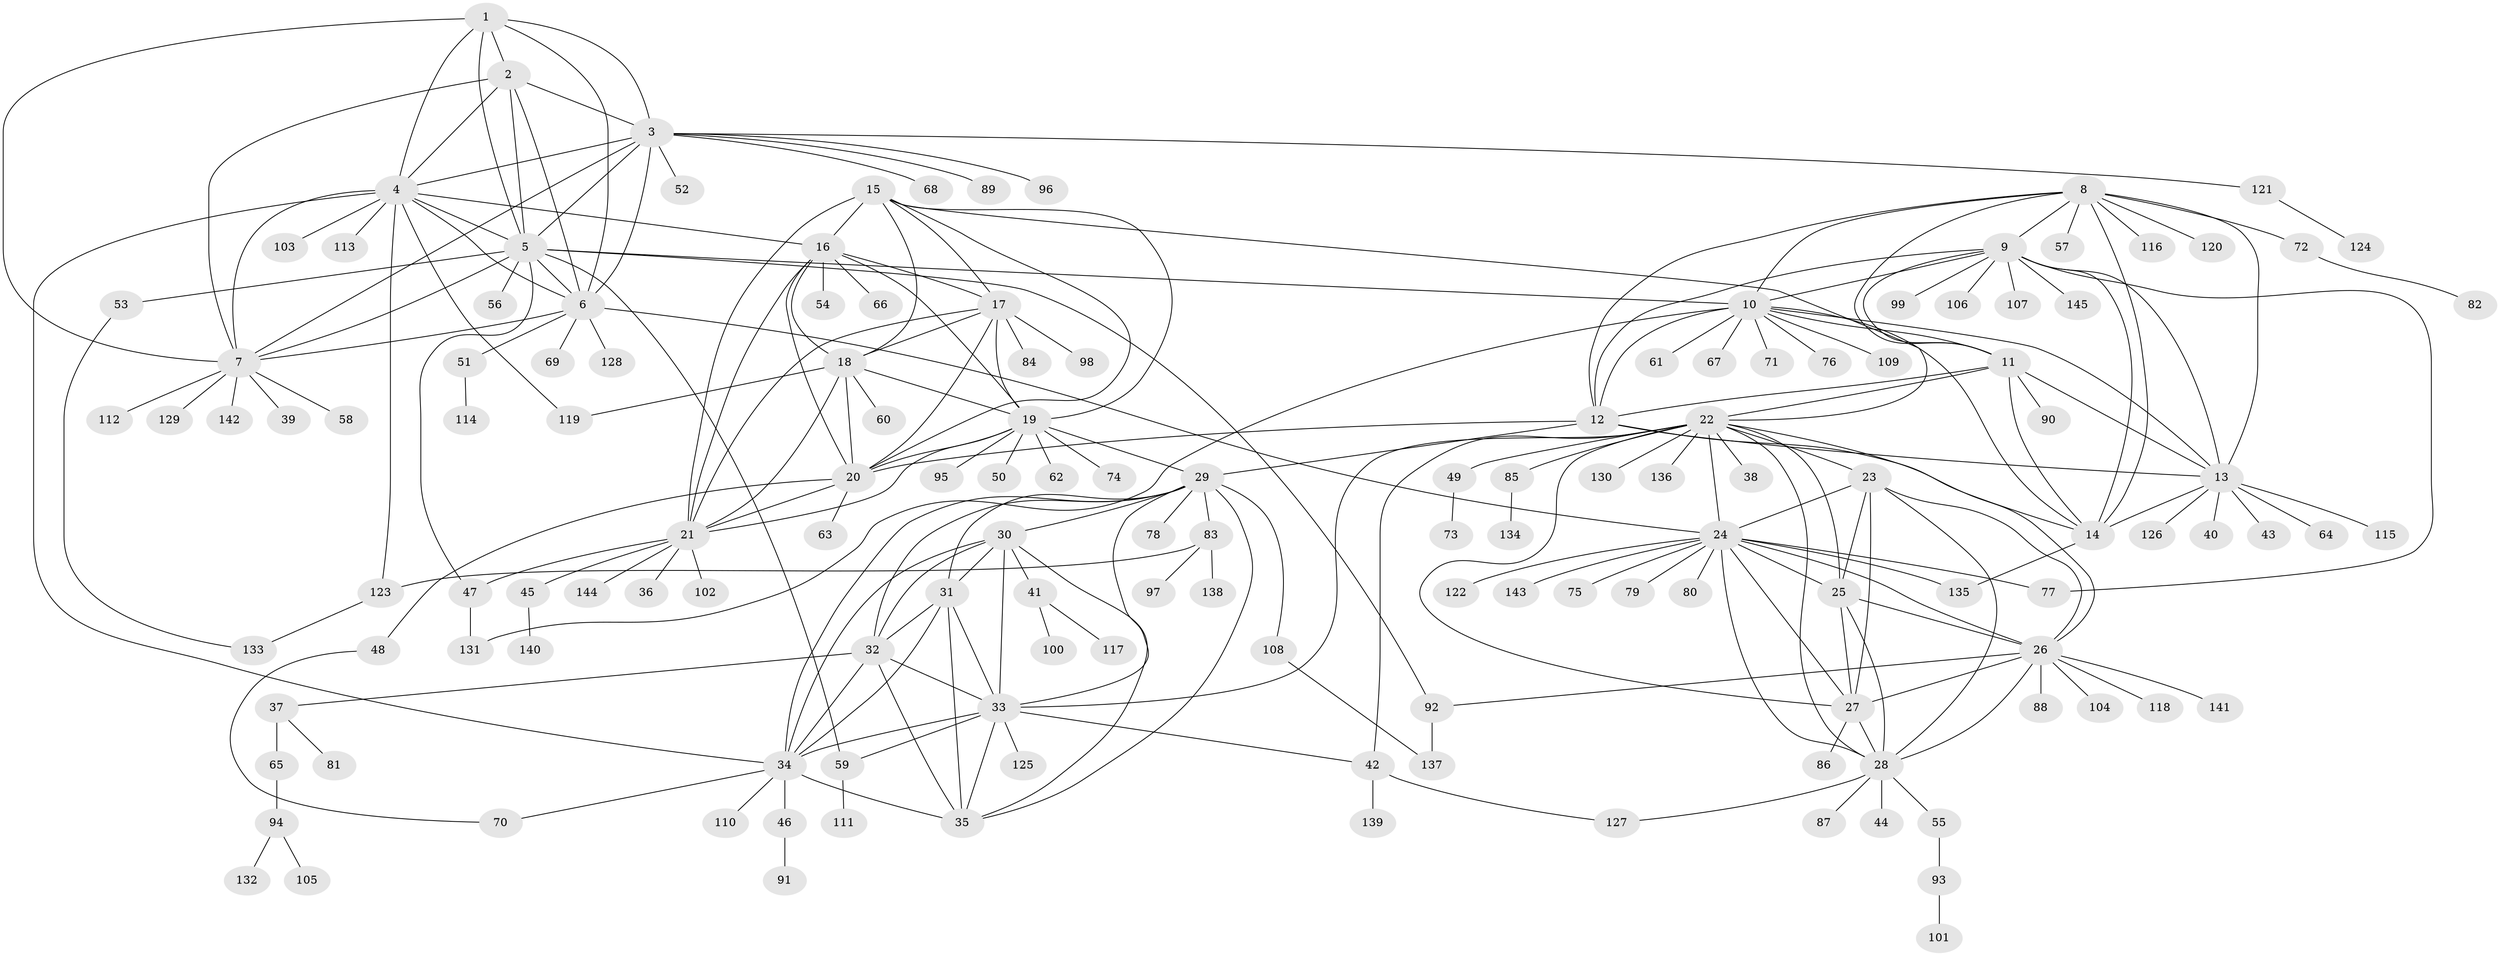 // Generated by graph-tools (version 1.1) at 2025/16/03/09/25 04:16:01]
// undirected, 145 vertices, 238 edges
graph export_dot {
graph [start="1"]
  node [color=gray90,style=filled];
  1;
  2;
  3;
  4;
  5;
  6;
  7;
  8;
  9;
  10;
  11;
  12;
  13;
  14;
  15;
  16;
  17;
  18;
  19;
  20;
  21;
  22;
  23;
  24;
  25;
  26;
  27;
  28;
  29;
  30;
  31;
  32;
  33;
  34;
  35;
  36;
  37;
  38;
  39;
  40;
  41;
  42;
  43;
  44;
  45;
  46;
  47;
  48;
  49;
  50;
  51;
  52;
  53;
  54;
  55;
  56;
  57;
  58;
  59;
  60;
  61;
  62;
  63;
  64;
  65;
  66;
  67;
  68;
  69;
  70;
  71;
  72;
  73;
  74;
  75;
  76;
  77;
  78;
  79;
  80;
  81;
  82;
  83;
  84;
  85;
  86;
  87;
  88;
  89;
  90;
  91;
  92;
  93;
  94;
  95;
  96;
  97;
  98;
  99;
  100;
  101;
  102;
  103;
  104;
  105;
  106;
  107;
  108;
  109;
  110;
  111;
  112;
  113;
  114;
  115;
  116;
  117;
  118;
  119;
  120;
  121;
  122;
  123;
  124;
  125;
  126;
  127;
  128;
  129;
  130;
  131;
  132;
  133;
  134;
  135;
  136;
  137;
  138;
  139;
  140;
  141;
  142;
  143;
  144;
  145;
  1 -- 2;
  1 -- 3;
  1 -- 4;
  1 -- 5;
  1 -- 6;
  1 -- 7;
  2 -- 3;
  2 -- 4;
  2 -- 5;
  2 -- 6;
  2 -- 7;
  3 -- 4;
  3 -- 5;
  3 -- 6;
  3 -- 7;
  3 -- 52;
  3 -- 68;
  3 -- 89;
  3 -- 96;
  3 -- 121;
  4 -- 5;
  4 -- 6;
  4 -- 7;
  4 -- 16;
  4 -- 34;
  4 -- 103;
  4 -- 113;
  4 -- 119;
  4 -- 123;
  5 -- 6;
  5 -- 7;
  5 -- 10;
  5 -- 47;
  5 -- 53;
  5 -- 56;
  5 -- 59;
  5 -- 92;
  6 -- 7;
  6 -- 24;
  6 -- 51;
  6 -- 69;
  6 -- 128;
  7 -- 39;
  7 -- 58;
  7 -- 112;
  7 -- 129;
  7 -- 142;
  8 -- 9;
  8 -- 10;
  8 -- 11;
  8 -- 12;
  8 -- 13;
  8 -- 14;
  8 -- 57;
  8 -- 72;
  8 -- 116;
  8 -- 120;
  9 -- 10;
  9 -- 11;
  9 -- 12;
  9 -- 13;
  9 -- 14;
  9 -- 77;
  9 -- 99;
  9 -- 106;
  9 -- 107;
  9 -- 145;
  10 -- 11;
  10 -- 12;
  10 -- 13;
  10 -- 14;
  10 -- 61;
  10 -- 67;
  10 -- 71;
  10 -- 76;
  10 -- 109;
  10 -- 131;
  11 -- 12;
  11 -- 13;
  11 -- 14;
  11 -- 22;
  11 -- 90;
  12 -- 13;
  12 -- 14;
  12 -- 20;
  12 -- 29;
  13 -- 14;
  13 -- 40;
  13 -- 43;
  13 -- 64;
  13 -- 115;
  13 -- 126;
  14 -- 135;
  15 -- 16;
  15 -- 17;
  15 -- 18;
  15 -- 19;
  15 -- 20;
  15 -- 21;
  15 -- 22;
  16 -- 17;
  16 -- 18;
  16 -- 19;
  16 -- 20;
  16 -- 21;
  16 -- 54;
  16 -- 66;
  17 -- 18;
  17 -- 19;
  17 -- 20;
  17 -- 21;
  17 -- 84;
  17 -- 98;
  18 -- 19;
  18 -- 20;
  18 -- 21;
  18 -- 60;
  18 -- 119;
  19 -- 20;
  19 -- 21;
  19 -- 29;
  19 -- 50;
  19 -- 62;
  19 -- 74;
  19 -- 95;
  20 -- 21;
  20 -- 48;
  20 -- 63;
  21 -- 36;
  21 -- 45;
  21 -- 47;
  21 -- 102;
  21 -- 144;
  22 -- 23;
  22 -- 24;
  22 -- 25;
  22 -- 26;
  22 -- 27;
  22 -- 28;
  22 -- 33;
  22 -- 38;
  22 -- 42;
  22 -- 49;
  22 -- 85;
  22 -- 130;
  22 -- 136;
  23 -- 24;
  23 -- 25;
  23 -- 26;
  23 -- 27;
  23 -- 28;
  24 -- 25;
  24 -- 26;
  24 -- 27;
  24 -- 28;
  24 -- 75;
  24 -- 77;
  24 -- 79;
  24 -- 80;
  24 -- 122;
  24 -- 135;
  24 -- 143;
  25 -- 26;
  25 -- 27;
  25 -- 28;
  26 -- 27;
  26 -- 28;
  26 -- 88;
  26 -- 92;
  26 -- 104;
  26 -- 118;
  26 -- 141;
  27 -- 28;
  27 -- 86;
  28 -- 44;
  28 -- 55;
  28 -- 87;
  28 -- 127;
  29 -- 30;
  29 -- 31;
  29 -- 32;
  29 -- 33;
  29 -- 34;
  29 -- 35;
  29 -- 78;
  29 -- 83;
  29 -- 108;
  30 -- 31;
  30 -- 32;
  30 -- 33;
  30 -- 34;
  30 -- 35;
  30 -- 41;
  31 -- 32;
  31 -- 33;
  31 -- 34;
  31 -- 35;
  32 -- 33;
  32 -- 34;
  32 -- 35;
  32 -- 37;
  33 -- 34;
  33 -- 35;
  33 -- 42;
  33 -- 59;
  33 -- 125;
  34 -- 35;
  34 -- 46;
  34 -- 70;
  34 -- 110;
  37 -- 65;
  37 -- 81;
  41 -- 100;
  41 -- 117;
  42 -- 127;
  42 -- 139;
  45 -- 140;
  46 -- 91;
  47 -- 131;
  48 -- 70;
  49 -- 73;
  51 -- 114;
  53 -- 133;
  55 -- 93;
  59 -- 111;
  65 -- 94;
  72 -- 82;
  83 -- 97;
  83 -- 123;
  83 -- 138;
  85 -- 134;
  92 -- 137;
  93 -- 101;
  94 -- 105;
  94 -- 132;
  108 -- 137;
  121 -- 124;
  123 -- 133;
}
